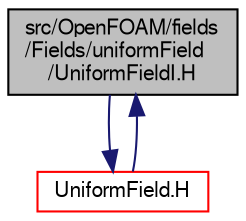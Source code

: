 digraph "src/OpenFOAM/fields/Fields/uniformField/UniformFieldI.H"
{
  bgcolor="transparent";
  edge [fontname="FreeSans",fontsize="10",labelfontname="FreeSans",labelfontsize="10"];
  node [fontname="FreeSans",fontsize="10",shape=record];
  Node0 [label="src/OpenFOAM/fields\l/Fields/uniformField\l/UniformFieldI.H",height=0.2,width=0.4,color="black", fillcolor="grey75", style="filled", fontcolor="black"];
  Node0 -> Node1 [color="midnightblue",fontsize="10",style="solid",fontname="FreeSans"];
  Node1 [label="UniformField.H",height=0.2,width=0.4,color="red",URL="$a09758.html"];
  Node1 -> Node0 [color="midnightblue",fontsize="10",style="solid",fontname="FreeSans"];
}
